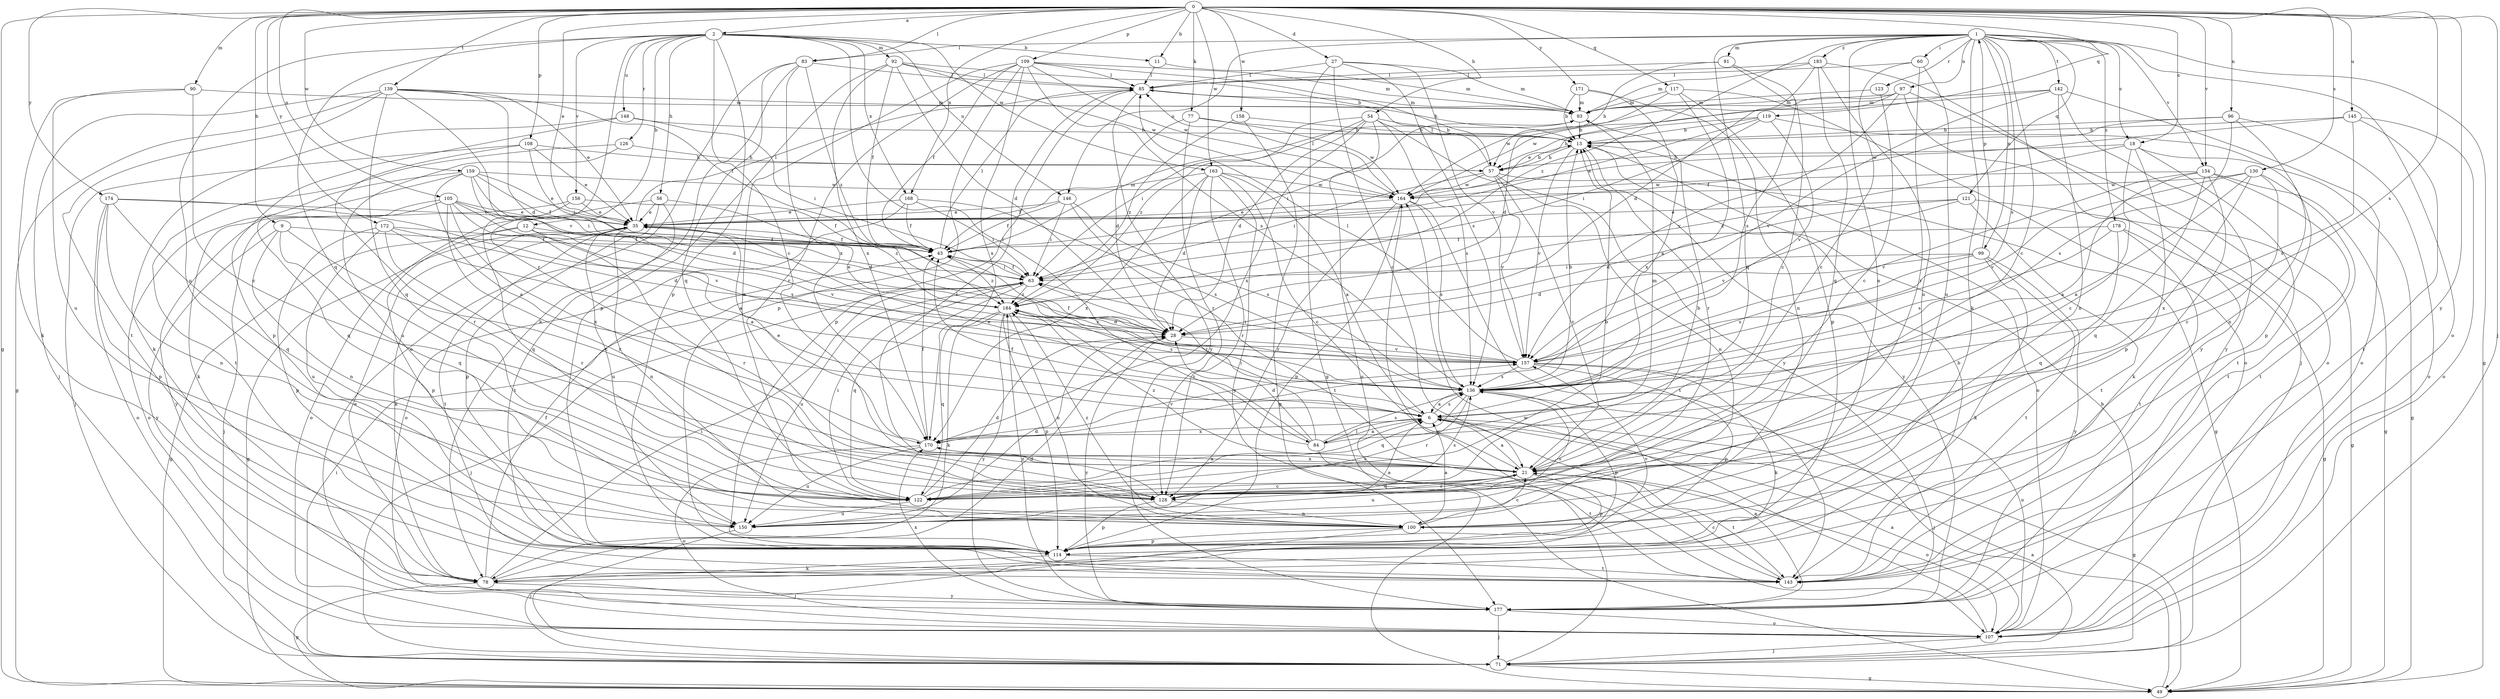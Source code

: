 strict digraph  {
0;
1;
2;
6;
9;
11;
12;
13;
18;
21;
27;
28;
35;
43;
49;
54;
56;
57;
60;
63;
71;
77;
78;
83;
84;
85;
90;
91;
92;
93;
96;
97;
99;
100;
105;
107;
108;
109;
114;
117;
119;
121;
122;
123;
126;
128;
130;
136;
139;
142;
143;
145;
146;
148;
150;
154;
156;
157;
158;
159;
163;
164;
168;
170;
171;
172;
174;
177;
178;
183;
184;
0 -> 2  [label=a];
0 -> 9  [label=b];
0 -> 11  [label=b];
0 -> 18  [label=c];
0 -> 27  [label=d];
0 -> 35  [label=e];
0 -> 49  [label=g];
0 -> 54  [label=h];
0 -> 71  [label=j];
0 -> 77  [label=k];
0 -> 83  [label=l];
0 -> 90  [label=m];
0 -> 96  [label=n];
0 -> 105  [label=o];
0 -> 108  [label=p];
0 -> 109  [label=p];
0 -> 117  [label=q];
0 -> 119  [label=q];
0 -> 130  [label=s];
0 -> 136  [label=s];
0 -> 139  [label=t];
0 -> 145  [label=u];
0 -> 154  [label=v];
0 -> 158  [label=w];
0 -> 159  [label=w];
0 -> 163  [label=w];
0 -> 168  [label=x];
0 -> 171  [label=y];
0 -> 172  [label=y];
0 -> 174  [label=y];
0 -> 177  [label=y];
1 -> 18  [label=c];
1 -> 21  [label=c];
1 -> 49  [label=g];
1 -> 60  [label=i];
1 -> 78  [label=k];
1 -> 83  [label=l];
1 -> 91  [label=m];
1 -> 97  [label=n];
1 -> 99  [label=n];
1 -> 100  [label=n];
1 -> 107  [label=o];
1 -> 121  [label=q];
1 -> 122  [label=q];
1 -> 123  [label=r];
1 -> 136  [label=s];
1 -> 142  [label=t];
1 -> 146  [label=u];
1 -> 154  [label=v];
1 -> 178  [label=z];
1 -> 183  [label=z];
1 -> 184  [label=z];
2 -> 11  [label=b];
2 -> 12  [label=b];
2 -> 21  [label=c];
2 -> 56  [label=h];
2 -> 84  [label=l];
2 -> 92  [label=m];
2 -> 114  [label=p];
2 -> 122  [label=q];
2 -> 126  [label=r];
2 -> 128  [label=r];
2 -> 146  [label=u];
2 -> 148  [label=u];
2 -> 150  [label=u];
2 -> 156  [label=v];
2 -> 163  [label=w];
2 -> 168  [label=x];
6 -> 35  [label=e];
6 -> 49  [label=g];
6 -> 84  [label=l];
6 -> 136  [label=s];
6 -> 170  [label=x];
9 -> 21  [label=c];
9 -> 43  [label=f];
9 -> 100  [label=n];
9 -> 122  [label=q];
9 -> 177  [label=y];
11 -> 85  [label=l];
11 -> 93  [label=m];
12 -> 43  [label=f];
12 -> 49  [label=g];
12 -> 114  [label=p];
12 -> 128  [label=r];
12 -> 157  [label=v];
13 -> 57  [label=h];
13 -> 107  [label=o];
13 -> 157  [label=v];
13 -> 177  [label=y];
18 -> 21  [label=c];
18 -> 49  [label=g];
18 -> 57  [label=h];
18 -> 114  [label=p];
18 -> 143  [label=t];
18 -> 184  [label=z];
21 -> 6  [label=a];
21 -> 13  [label=b];
21 -> 107  [label=o];
21 -> 114  [label=p];
21 -> 122  [label=q];
21 -> 128  [label=r];
21 -> 143  [label=t];
21 -> 150  [label=u];
21 -> 170  [label=x];
21 -> 184  [label=z];
27 -> 21  [label=c];
27 -> 49  [label=g];
27 -> 85  [label=l];
27 -> 93  [label=m];
27 -> 136  [label=s];
27 -> 157  [label=v];
28 -> 157  [label=v];
28 -> 177  [label=y];
28 -> 184  [label=z];
35 -> 43  [label=f];
35 -> 49  [label=g];
35 -> 78  [label=k];
35 -> 85  [label=l];
35 -> 100  [label=n];
35 -> 143  [label=t];
35 -> 150  [label=u];
43 -> 63  [label=i];
43 -> 85  [label=l];
43 -> 93  [label=m];
43 -> 184  [label=z];
49 -> 6  [label=a];
54 -> 13  [label=b];
54 -> 28  [label=d];
54 -> 63  [label=i];
54 -> 107  [label=o];
54 -> 136  [label=s];
54 -> 170  [label=x];
54 -> 177  [label=y];
54 -> 184  [label=z];
56 -> 35  [label=e];
56 -> 107  [label=o];
56 -> 114  [label=p];
56 -> 143  [label=t];
56 -> 184  [label=z];
57 -> 13  [label=b];
57 -> 21  [label=c];
57 -> 49  [label=g];
57 -> 63  [label=i];
57 -> 85  [label=l];
57 -> 100  [label=n];
57 -> 157  [label=v];
57 -> 164  [label=w];
60 -> 21  [label=c];
60 -> 85  [label=l];
60 -> 128  [label=r];
60 -> 150  [label=u];
63 -> 43  [label=f];
63 -> 71  [label=j];
63 -> 122  [label=q];
63 -> 150  [label=u];
63 -> 184  [label=z];
71 -> 13  [label=b];
71 -> 49  [label=g];
71 -> 63  [label=i];
71 -> 164  [label=w];
77 -> 13  [label=b];
77 -> 28  [label=d];
77 -> 128  [label=r];
77 -> 164  [label=w];
78 -> 28  [label=d];
78 -> 35  [label=e];
78 -> 43  [label=f];
78 -> 49  [label=g];
78 -> 63  [label=i];
78 -> 177  [label=y];
83 -> 78  [label=k];
83 -> 85  [label=l];
83 -> 107  [label=o];
83 -> 122  [label=q];
83 -> 170  [label=x];
83 -> 184  [label=z];
84 -> 6  [label=a];
84 -> 28  [label=d];
84 -> 43  [label=f];
84 -> 63  [label=i];
84 -> 93  [label=m];
84 -> 136  [label=s];
84 -> 143  [label=t];
84 -> 184  [label=z];
85 -> 93  [label=m];
85 -> 114  [label=p];
85 -> 177  [label=y];
90 -> 21  [label=c];
90 -> 78  [label=k];
90 -> 93  [label=m];
90 -> 150  [label=u];
91 -> 21  [label=c];
91 -> 57  [label=h];
91 -> 85  [label=l];
91 -> 136  [label=s];
92 -> 13  [label=b];
92 -> 28  [label=d];
92 -> 43  [label=f];
92 -> 85  [label=l];
92 -> 114  [label=p];
92 -> 164  [label=w];
92 -> 170  [label=x];
93 -> 13  [label=b];
93 -> 63  [label=i];
93 -> 128  [label=r];
96 -> 13  [label=b];
96 -> 43  [label=f];
96 -> 100  [label=n];
96 -> 107  [label=o];
96 -> 136  [label=s];
97 -> 35  [label=e];
97 -> 93  [label=m];
97 -> 107  [label=o];
97 -> 157  [label=v];
97 -> 164  [label=w];
97 -> 177  [label=y];
99 -> 28  [label=d];
99 -> 63  [label=i];
99 -> 78  [label=k];
99 -> 136  [label=s];
99 -> 143  [label=t];
99 -> 177  [label=y];
99 -> 1  [label=p];
100 -> 6  [label=a];
100 -> 21  [label=c];
100 -> 71  [label=j];
100 -> 114  [label=p];
100 -> 184  [label=z];
105 -> 6  [label=a];
105 -> 28  [label=d];
105 -> 35  [label=e];
105 -> 107  [label=o];
105 -> 128  [label=r];
105 -> 136  [label=s];
105 -> 170  [label=x];
105 -> 177  [label=y];
107 -> 6  [label=a];
107 -> 71  [label=j];
107 -> 164  [label=w];
108 -> 35  [label=e];
108 -> 57  [label=h];
108 -> 63  [label=i];
108 -> 71  [label=j];
108 -> 128  [label=r];
109 -> 43  [label=f];
109 -> 57  [label=h];
109 -> 85  [label=l];
109 -> 93  [label=m];
109 -> 100  [label=n];
109 -> 114  [label=p];
109 -> 128  [label=r];
109 -> 136  [label=s];
109 -> 164  [label=w];
109 -> 170  [label=x];
114 -> 78  [label=k];
114 -> 143  [label=t];
114 -> 157  [label=v];
117 -> 28  [label=d];
117 -> 93  [label=m];
117 -> 107  [label=o];
117 -> 114  [label=p];
117 -> 170  [label=x];
119 -> 13  [label=b];
119 -> 35  [label=e];
119 -> 57  [label=h];
119 -> 63  [label=i];
119 -> 114  [label=p];
119 -> 157  [label=v];
121 -> 28  [label=d];
121 -> 35  [label=e];
121 -> 49  [label=g];
121 -> 143  [label=t];
121 -> 157  [label=v];
122 -> 6  [label=a];
122 -> 13  [label=b];
122 -> 21  [label=c];
122 -> 28  [label=d];
122 -> 63  [label=i];
122 -> 150  [label=u];
123 -> 21  [label=c];
123 -> 93  [label=m];
126 -> 57  [label=h];
126 -> 143  [label=t];
126 -> 150  [label=u];
128 -> 85  [label=l];
128 -> 100  [label=n];
128 -> 114  [label=p];
128 -> 136  [label=s];
130 -> 6  [label=a];
130 -> 21  [label=c];
130 -> 143  [label=t];
130 -> 157  [label=v];
130 -> 164  [label=w];
130 -> 170  [label=x];
136 -> 6  [label=a];
136 -> 13  [label=b];
136 -> 71  [label=j];
136 -> 114  [label=p];
136 -> 122  [label=q];
136 -> 128  [label=r];
136 -> 184  [label=z];
139 -> 28  [label=d];
139 -> 35  [label=e];
139 -> 43  [label=f];
139 -> 49  [label=g];
139 -> 71  [label=j];
139 -> 93  [label=m];
139 -> 122  [label=q];
139 -> 143  [label=t];
139 -> 157  [label=v];
142 -> 93  [label=m];
142 -> 100  [label=n];
142 -> 107  [label=o];
142 -> 157  [label=v];
142 -> 164  [label=w];
142 -> 177  [label=y];
143 -> 13  [label=b];
143 -> 21  [label=c];
145 -> 13  [label=b];
145 -> 107  [label=o];
145 -> 136  [label=s];
145 -> 143  [label=t];
145 -> 164  [label=w];
146 -> 35  [label=e];
146 -> 43  [label=f];
146 -> 63  [label=i];
146 -> 136  [label=s];
146 -> 143  [label=t];
148 -> 13  [label=b];
148 -> 63  [label=i];
148 -> 78  [label=k];
148 -> 114  [label=p];
150 -> 6  [label=a];
150 -> 28  [label=d];
150 -> 71  [label=j];
150 -> 136  [label=s];
154 -> 6  [label=a];
154 -> 49  [label=g];
154 -> 78  [label=k];
154 -> 122  [label=q];
154 -> 143  [label=t];
154 -> 157  [label=v];
154 -> 164  [label=w];
156 -> 35  [label=e];
156 -> 43  [label=f];
156 -> 71  [label=j];
156 -> 122  [label=q];
157 -> 43  [label=f];
157 -> 63  [label=i];
157 -> 78  [label=k];
157 -> 85  [label=l];
157 -> 107  [label=o];
157 -> 114  [label=p];
157 -> 136  [label=s];
158 -> 13  [label=b];
158 -> 49  [label=g];
158 -> 184  [label=z];
159 -> 6  [label=a];
159 -> 28  [label=d];
159 -> 35  [label=e];
159 -> 43  [label=f];
159 -> 63  [label=i];
159 -> 78  [label=k];
159 -> 122  [label=q];
159 -> 164  [label=w];
163 -> 6  [label=a];
163 -> 21  [label=c];
163 -> 28  [label=d];
163 -> 43  [label=f];
163 -> 128  [label=r];
163 -> 164  [label=w];
163 -> 170  [label=x];
163 -> 177  [label=y];
164 -> 35  [label=e];
164 -> 85  [label=l];
164 -> 114  [label=p];
164 -> 128  [label=r];
164 -> 136  [label=s];
164 -> 143  [label=t];
168 -> 35  [label=e];
168 -> 43  [label=f];
168 -> 63  [label=i];
168 -> 107  [label=o];
168 -> 136  [label=s];
170 -> 21  [label=c];
170 -> 35  [label=e];
170 -> 43  [label=f];
170 -> 107  [label=o];
170 -> 150  [label=u];
170 -> 157  [label=v];
171 -> 6  [label=a];
171 -> 13  [label=b];
171 -> 93  [label=m];
171 -> 100  [label=n];
172 -> 6  [label=a];
172 -> 28  [label=d];
172 -> 43  [label=f];
172 -> 114  [label=p];
172 -> 128  [label=r];
172 -> 150  [label=u];
174 -> 35  [label=e];
174 -> 100  [label=n];
174 -> 107  [label=o];
174 -> 114  [label=p];
174 -> 122  [label=q];
174 -> 157  [label=v];
177 -> 6  [label=a];
177 -> 71  [label=j];
177 -> 107  [label=o];
177 -> 170  [label=x];
177 -> 184  [label=z];
178 -> 43  [label=f];
178 -> 49  [label=g];
178 -> 122  [label=q];
178 -> 136  [label=s];
178 -> 143  [label=t];
183 -> 28  [label=d];
183 -> 71  [label=j];
183 -> 85  [label=l];
183 -> 93  [label=m];
183 -> 122  [label=q];
183 -> 150  [label=u];
184 -> 28  [label=d];
184 -> 35  [label=e];
184 -> 78  [label=k];
184 -> 100  [label=n];
184 -> 114  [label=p];
184 -> 122  [label=q];
184 -> 136  [label=s];
184 -> 177  [label=y];
}
